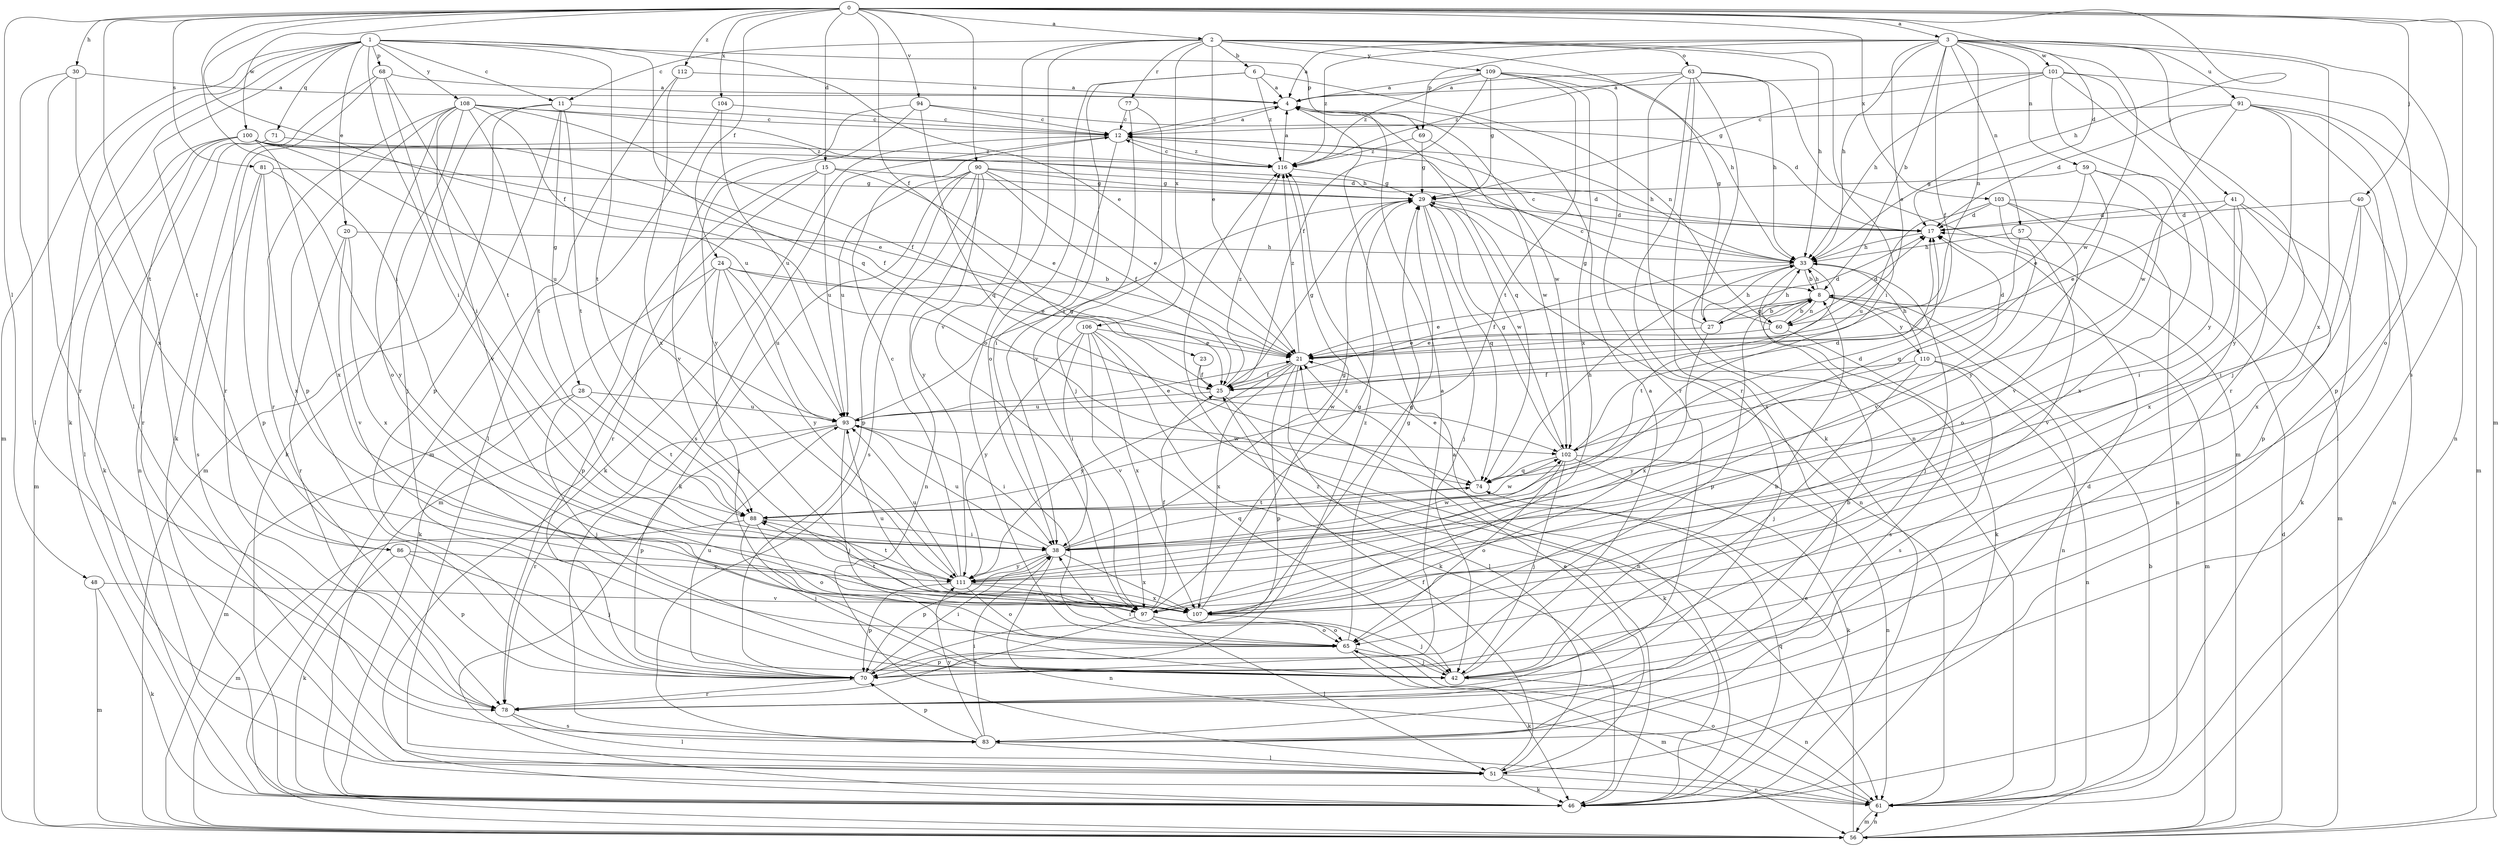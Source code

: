 strict digraph  {
0;
1;
2;
3;
4;
6;
8;
11;
12;
15;
17;
20;
21;
23;
24;
25;
27;
28;
29;
30;
33;
38;
40;
41;
42;
46;
48;
51;
56;
57;
59;
60;
61;
63;
65;
68;
69;
70;
71;
74;
77;
78;
81;
83;
86;
88;
90;
91;
93;
94;
97;
100;
101;
102;
103;
104;
106;
107;
108;
109;
110;
111;
112;
116;
0 -> 2  [label=a];
0 -> 3  [label=a];
0 -> 15  [label=d];
0 -> 17  [label=d];
0 -> 23  [label=f];
0 -> 24  [label=f];
0 -> 25  [label=f];
0 -> 30  [label=h];
0 -> 33  [label=h];
0 -> 38  [label=i];
0 -> 40  [label=j];
0 -> 48  [label=l];
0 -> 56  [label=m];
0 -> 81  [label=s];
0 -> 83  [label=s];
0 -> 86  [label=t];
0 -> 90  [label=u];
0 -> 94  [label=v];
0 -> 100  [label=w];
0 -> 103  [label=x];
0 -> 104  [label=x];
0 -> 112  [label=z];
1 -> 11  [label=c];
1 -> 20  [label=e];
1 -> 21  [label=e];
1 -> 38  [label=i];
1 -> 46  [label=k];
1 -> 51  [label=l];
1 -> 56  [label=m];
1 -> 68  [label=p];
1 -> 69  [label=p];
1 -> 71  [label=q];
1 -> 74  [label=q];
1 -> 86  [label=t];
1 -> 88  [label=t];
1 -> 108  [label=y];
2 -> 6  [label=b];
2 -> 11  [label=c];
2 -> 21  [label=e];
2 -> 27  [label=g];
2 -> 33  [label=h];
2 -> 38  [label=i];
2 -> 63  [label=o];
2 -> 65  [label=o];
2 -> 77  [label=r];
2 -> 97  [label=v];
2 -> 106  [label=x];
2 -> 109  [label=y];
3 -> 4  [label=a];
3 -> 8  [label=b];
3 -> 21  [label=e];
3 -> 25  [label=f];
3 -> 33  [label=h];
3 -> 41  [label=j];
3 -> 57  [label=n];
3 -> 59  [label=n];
3 -> 60  [label=n];
3 -> 65  [label=o];
3 -> 69  [label=p];
3 -> 91  [label=u];
3 -> 101  [label=w];
3 -> 102  [label=w];
3 -> 107  [label=x];
3 -> 116  [label=z];
4 -> 12  [label=c];
4 -> 74  [label=q];
4 -> 102  [label=w];
6 -> 4  [label=a];
6 -> 38  [label=i];
6 -> 60  [label=n];
6 -> 65  [label=o];
6 -> 116  [label=z];
8 -> 21  [label=e];
8 -> 27  [label=g];
8 -> 33  [label=h];
8 -> 56  [label=m];
8 -> 60  [label=n];
8 -> 61  [label=n];
8 -> 70  [label=p];
8 -> 110  [label=y];
11 -> 12  [label=c];
11 -> 28  [label=g];
11 -> 46  [label=k];
11 -> 56  [label=m];
11 -> 70  [label=p];
11 -> 88  [label=t];
12 -> 4  [label=a];
12 -> 33  [label=h];
12 -> 38  [label=i];
12 -> 46  [label=k];
12 -> 83  [label=s];
12 -> 116  [label=z];
15 -> 21  [label=e];
15 -> 29  [label=g];
15 -> 56  [label=m];
15 -> 78  [label=r];
15 -> 93  [label=u];
17 -> 33  [label=h];
20 -> 33  [label=h];
20 -> 78  [label=r];
20 -> 97  [label=v];
20 -> 107  [label=x];
21 -> 25  [label=f];
21 -> 51  [label=l];
21 -> 70  [label=p];
21 -> 107  [label=x];
21 -> 111  [label=y];
21 -> 116  [label=z];
23 -> 25  [label=f];
23 -> 102  [label=w];
24 -> 8  [label=b];
24 -> 21  [label=e];
24 -> 42  [label=j];
24 -> 46  [label=k];
24 -> 70  [label=p];
24 -> 93  [label=u];
24 -> 111  [label=y];
25 -> 29  [label=g];
25 -> 46  [label=k];
25 -> 93  [label=u];
25 -> 116  [label=z];
27 -> 8  [label=b];
27 -> 17  [label=d];
27 -> 21  [label=e];
27 -> 29  [label=g];
27 -> 33  [label=h];
27 -> 107  [label=x];
28 -> 42  [label=j];
28 -> 56  [label=m];
28 -> 88  [label=t];
28 -> 93  [label=u];
29 -> 17  [label=d];
29 -> 42  [label=j];
29 -> 61  [label=n];
29 -> 74  [label=q];
29 -> 102  [label=w];
30 -> 4  [label=a];
30 -> 51  [label=l];
30 -> 78  [label=r];
30 -> 107  [label=x];
33 -> 8  [label=b];
33 -> 12  [label=c];
33 -> 25  [label=f];
33 -> 42  [label=j];
33 -> 46  [label=k];
33 -> 88  [label=t];
38 -> 29  [label=g];
38 -> 61  [label=n];
38 -> 70  [label=p];
38 -> 74  [label=q];
38 -> 93  [label=u];
38 -> 102  [label=w];
38 -> 107  [label=x];
38 -> 111  [label=y];
40 -> 17  [label=d];
40 -> 38  [label=i];
40 -> 61  [label=n];
40 -> 107  [label=x];
41 -> 17  [label=d];
41 -> 21  [label=e];
41 -> 38  [label=i];
41 -> 46  [label=k];
41 -> 70  [label=p];
41 -> 107  [label=x];
42 -> 4  [label=a];
42 -> 8  [label=b];
42 -> 38  [label=i];
42 -> 61  [label=n];
46 -> 4  [label=a];
46 -> 74  [label=q];
46 -> 116  [label=z];
48 -> 46  [label=k];
48 -> 56  [label=m];
48 -> 97  [label=v];
51 -> 21  [label=e];
51 -> 25  [label=f];
51 -> 46  [label=k];
51 -> 61  [label=n];
56 -> 8  [label=b];
56 -> 17  [label=d];
56 -> 21  [label=e];
56 -> 61  [label=n];
57 -> 33  [label=h];
57 -> 74  [label=q];
57 -> 97  [label=v];
59 -> 21  [label=e];
59 -> 29  [label=g];
59 -> 97  [label=v];
59 -> 107  [label=x];
59 -> 111  [label=y];
60 -> 8  [label=b];
60 -> 12  [label=c];
60 -> 17  [label=d];
60 -> 21  [label=e];
60 -> 33  [label=h];
60 -> 83  [label=s];
61 -> 56  [label=m];
61 -> 65  [label=o];
63 -> 4  [label=a];
63 -> 33  [label=h];
63 -> 46  [label=k];
63 -> 56  [label=m];
63 -> 61  [label=n];
63 -> 78  [label=r];
63 -> 83  [label=s];
63 -> 116  [label=z];
65 -> 29  [label=g];
65 -> 42  [label=j];
65 -> 46  [label=k];
65 -> 56  [label=m];
65 -> 70  [label=p];
68 -> 4  [label=a];
68 -> 38  [label=i];
68 -> 46  [label=k];
68 -> 78  [label=r];
68 -> 88  [label=t];
69 -> 29  [label=g];
69 -> 102  [label=w];
69 -> 116  [label=z];
70 -> 4  [label=a];
70 -> 38  [label=i];
70 -> 78  [label=r];
70 -> 93  [label=u];
70 -> 116  [label=z];
71 -> 46  [label=k];
71 -> 61  [label=n];
71 -> 116  [label=z];
74 -> 17  [label=d];
74 -> 21  [label=e];
74 -> 33  [label=h];
74 -> 88  [label=t];
77 -> 12  [label=c];
77 -> 42  [label=j];
77 -> 97  [label=v];
78 -> 8  [label=b];
78 -> 51  [label=l];
78 -> 83  [label=s];
81 -> 29  [label=g];
81 -> 70  [label=p];
81 -> 83  [label=s];
81 -> 107  [label=x];
81 -> 111  [label=y];
83 -> 17  [label=d];
83 -> 38  [label=i];
83 -> 51  [label=l];
83 -> 70  [label=p];
83 -> 111  [label=y];
86 -> 42  [label=j];
86 -> 46  [label=k];
86 -> 70  [label=p];
86 -> 111  [label=y];
88 -> 38  [label=i];
88 -> 42  [label=j];
88 -> 56  [label=m];
88 -> 65  [label=o];
88 -> 102  [label=w];
90 -> 17  [label=d];
90 -> 21  [label=e];
90 -> 25  [label=f];
90 -> 29  [label=g];
90 -> 46  [label=k];
90 -> 61  [label=n];
90 -> 70  [label=p];
90 -> 83  [label=s];
90 -> 93  [label=u];
90 -> 111  [label=y];
91 -> 12  [label=c];
91 -> 17  [label=d];
91 -> 51  [label=l];
91 -> 56  [label=m];
91 -> 70  [label=p];
91 -> 102  [label=w];
91 -> 111  [label=y];
93 -> 21  [label=e];
93 -> 29  [label=g];
93 -> 38  [label=i];
93 -> 42  [label=j];
93 -> 70  [label=p];
93 -> 78  [label=r];
93 -> 102  [label=w];
94 -> 12  [label=c];
94 -> 17  [label=d];
94 -> 74  [label=q];
94 -> 97  [label=v];
94 -> 111  [label=y];
97 -> 25  [label=f];
97 -> 29  [label=g];
97 -> 42  [label=j];
97 -> 51  [label=l];
97 -> 65  [label=o];
97 -> 78  [label=r];
100 -> 17  [label=d];
100 -> 21  [label=e];
100 -> 25  [label=f];
100 -> 51  [label=l];
100 -> 56  [label=m];
100 -> 78  [label=r];
100 -> 93  [label=u];
100 -> 107  [label=x];
100 -> 116  [label=z];
101 -> 4  [label=a];
101 -> 29  [label=g];
101 -> 33  [label=h];
101 -> 42  [label=j];
101 -> 61  [label=n];
101 -> 78  [label=r];
101 -> 111  [label=y];
102 -> 17  [label=d];
102 -> 29  [label=g];
102 -> 42  [label=j];
102 -> 46  [label=k];
102 -> 61  [label=n];
102 -> 65  [label=o];
102 -> 74  [label=q];
103 -> 17  [label=d];
103 -> 56  [label=m];
103 -> 61  [label=n];
103 -> 65  [label=o];
103 -> 93  [label=u];
103 -> 97  [label=v];
104 -> 12  [label=c];
104 -> 51  [label=l];
104 -> 93  [label=u];
106 -> 21  [label=e];
106 -> 38  [label=i];
106 -> 46  [label=k];
106 -> 61  [label=n];
106 -> 97  [label=v];
106 -> 107  [label=x];
106 -> 111  [label=y];
107 -> 29  [label=g];
107 -> 65  [label=o];
107 -> 88  [label=t];
107 -> 93  [label=u];
107 -> 116  [label=z];
108 -> 12  [label=c];
108 -> 25  [label=f];
108 -> 33  [label=h];
108 -> 42  [label=j];
108 -> 65  [label=o];
108 -> 70  [label=p];
108 -> 78  [label=r];
108 -> 88  [label=t];
108 -> 93  [label=u];
108 -> 97  [label=v];
109 -> 4  [label=a];
109 -> 25  [label=f];
109 -> 29  [label=g];
109 -> 33  [label=h];
109 -> 78  [label=r];
109 -> 88  [label=t];
109 -> 107  [label=x];
109 -> 116  [label=z];
110 -> 17  [label=d];
110 -> 25  [label=f];
110 -> 33  [label=h];
110 -> 42  [label=j];
110 -> 61  [label=n];
110 -> 83  [label=s];
110 -> 111  [label=y];
111 -> 12  [label=c];
111 -> 65  [label=o];
111 -> 70  [label=p];
111 -> 88  [label=t];
111 -> 93  [label=u];
111 -> 97  [label=v];
111 -> 107  [label=x];
112 -> 4  [label=a];
112 -> 56  [label=m];
112 -> 107  [label=x];
116 -> 4  [label=a];
116 -> 12  [label=c];
116 -> 29  [label=g];
}
